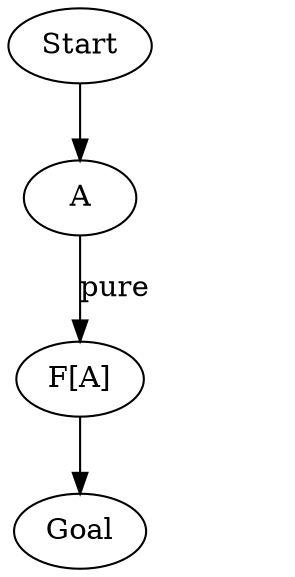 digraph {
    Start[class="extremity"]
    Goal[class="extremity"]

    A[group="upper" class="start"]
    FA[label="F[A]" group="upper" class="goal"]
    zero[label="X" style="invis"]
    A -> FA[label="pure"]
    zero -> FA[style="invis"]

    Start -> A[class="start"]
    FA -> Goal[class="goal"]
}
